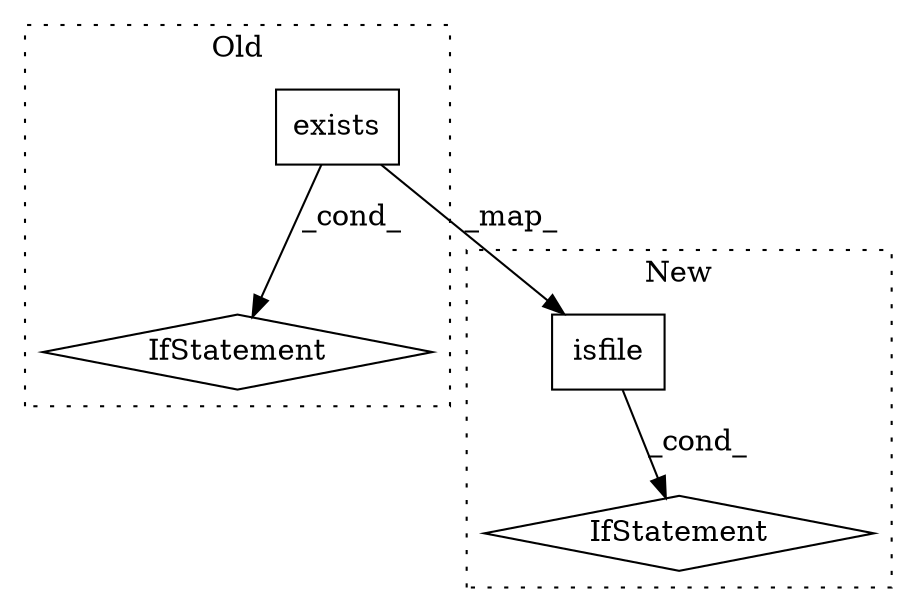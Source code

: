 digraph G {
subgraph cluster0 {
1 [label="exists" a="32" s="8773,8784" l="7,1" shape="box"];
4 [label="IfStatement" a="25" s="8761,8785" l="4,2" shape="diamond"];
label = "Old";
style="dotted";
}
subgraph cluster1 {
2 [label="isfile" a="32" s="8924,8935" l="7,1" shape="box"];
3 [label="IfStatement" a="25" s="8912,8936" l="4,2" shape="diamond"];
label = "New";
style="dotted";
}
1 -> 4 [label="_cond_"];
1 -> 2 [label="_map_"];
2 -> 3 [label="_cond_"];
}